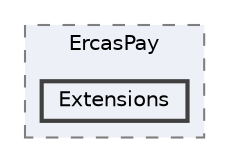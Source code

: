 digraph "/home/tomiwa/Downloads/ercaspay/ErcasPay/Extensions"
{
 // LATEX_PDF_SIZE
  bgcolor="transparent";
  edge [fontname=Helvetica,fontsize=10,labelfontname=Helvetica,labelfontsize=10];
  node [fontname=Helvetica,fontsize=10,shape=box,height=0.2,width=0.4];
  compound=true
  subgraph clusterdir_48f598f87d6fbb52d58761b444a869ce {
    graph [ bgcolor="#edf0f7", pencolor="grey50", label="ErcasPay", fontname=Helvetica,fontsize=10 style="filled,dashed", URL="dir_48f598f87d6fbb52d58761b444a869ce.html",tooltip=""]
  dir_a2da5ee9dde9a3f11370cd71e953c577 [label="Extensions", fillcolor="#edf0f7", color="grey25", style="filled,bold", URL="dir_a2da5ee9dde9a3f11370cd71e953c577.html",tooltip=""];
  }
}
